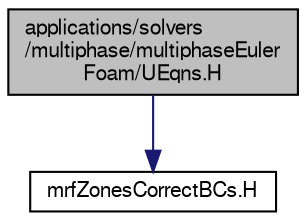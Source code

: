 digraph "applications/solvers/multiphase/multiphaseEulerFoam/UEqns.H"
{
  bgcolor="transparent";
  edge [fontname="FreeSans",fontsize="10",labelfontname="FreeSans",labelfontsize="10"];
  node [fontname="FreeSans",fontsize="10",shape=record];
  Node0 [label="applications/solvers\l/multiphase/multiphaseEuler\lFoam/UEqns.H",height=0.2,width=0.4,color="black", fillcolor="grey75", style="filled", fontcolor="black"];
  Node0 -> Node1 [color="midnightblue",fontsize="10",style="solid",fontname="FreeSans"];
  Node1 [label="mrfZonesCorrectBCs.H",height=0.2,width=0.4,color="black",URL="$a20510.html"];
}
